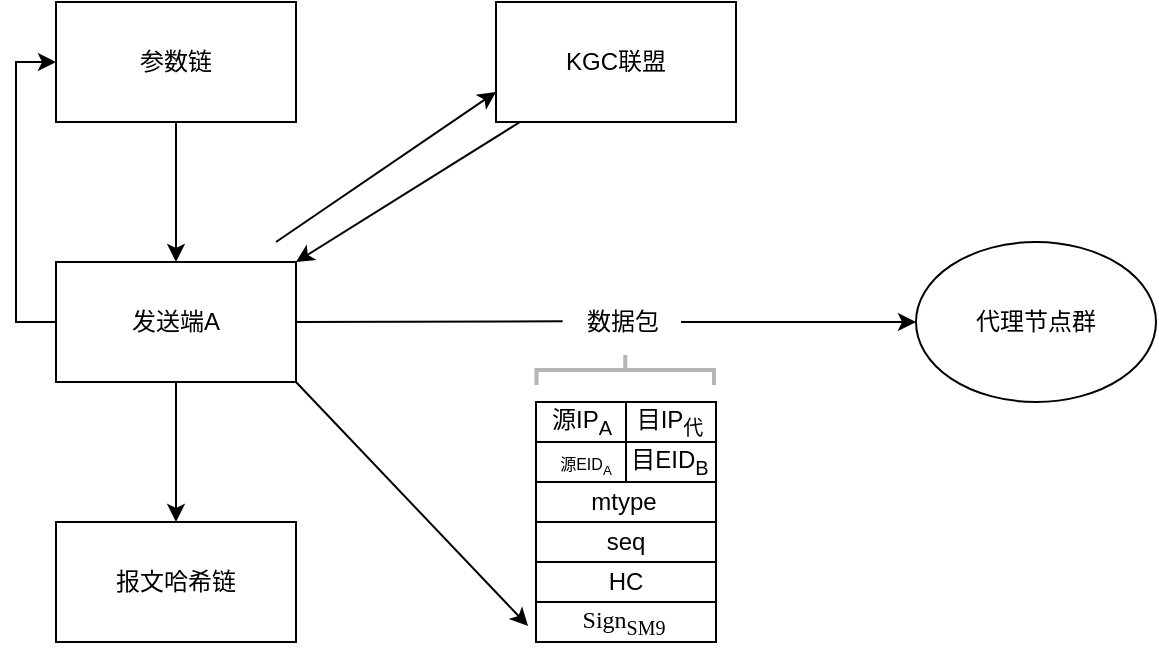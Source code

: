 <mxfile version="21.2.1" type="github">
  <diagram name="Page-1" id="D5dgvUkKzR7-VcFqEQ4X">
    <mxGraphModel dx="1404" dy="743" grid="1" gridSize="10" guides="1" tooltips="1" connect="1" arrows="1" fold="1" page="1" pageScale="1" pageWidth="827" pageHeight="1169" math="0" shadow="0">
      <root>
        <mxCell id="0" />
        <mxCell id="1" parent="0" />
        <mxCell id="ULDJsRsu58QlgKpy-951-35" style="edgeStyle=orthogonalEdgeStyle;rounded=0;orthogonalLoop=1;jettySize=auto;html=1;entryX=0.5;entryY=0;entryDx=0;entryDy=0;" parent="1" source="KolG5tJkYt8HIv08mZqC-1" target="KolG5tJkYt8HIv08mZqC-2" edge="1">
          <mxGeometry relative="1" as="geometry" />
        </mxCell>
        <mxCell id="KolG5tJkYt8HIv08mZqC-1" value="参数链" style="rounded=0;whiteSpace=wrap;html=1;" parent="1" vertex="1">
          <mxGeometry x="100" y="140" width="120" height="60" as="geometry" />
        </mxCell>
        <mxCell id="ULDJsRsu58QlgKpy-951-36" style="edgeStyle=orthogonalEdgeStyle;rounded=0;orthogonalLoop=1;jettySize=auto;html=1;entryX=0.5;entryY=0;entryDx=0;entryDy=0;" parent="1" source="KolG5tJkYt8HIv08mZqC-2" target="KolG5tJkYt8HIv08mZqC-3" edge="1">
          <mxGeometry relative="1" as="geometry" />
        </mxCell>
        <mxCell id="ULDJsRsu58QlgKpy-951-37" style="edgeStyle=orthogonalEdgeStyle;rounded=0;orthogonalLoop=1;jettySize=auto;html=1;entryX=0;entryY=0.5;entryDx=0;entryDy=0;" parent="1" source="KolG5tJkYt8HIv08mZqC-2" target="KolG5tJkYt8HIv08mZqC-1" edge="1">
          <mxGeometry relative="1" as="geometry">
            <mxPoint x="80" y="160" as="targetPoint" />
            <Array as="points">
              <mxPoint x="80" y="300" />
              <mxPoint x="80" y="170" />
            </Array>
          </mxGeometry>
        </mxCell>
        <mxCell id="KolG5tJkYt8HIv08mZqC-2" value="发送端A" style="rounded=0;whiteSpace=wrap;html=1;" parent="1" vertex="1">
          <mxGeometry x="100" y="270" width="120" height="60" as="geometry" />
        </mxCell>
        <mxCell id="KolG5tJkYt8HIv08mZqC-3" value="报文哈希链" style="rounded=0;whiteSpace=wrap;html=1;" parent="1" vertex="1">
          <mxGeometry x="100" y="400" width="120" height="60" as="geometry" />
        </mxCell>
        <mxCell id="KolG5tJkYt8HIv08mZqC-4" value="KGC联盟" style="rounded=0;whiteSpace=wrap;html=1;" parent="1" vertex="1">
          <mxGeometry x="320" y="140" width="120" height="60" as="geometry" />
        </mxCell>
        <mxCell id="KolG5tJkYt8HIv08mZqC-5" value="代理节点群" style="ellipse;whiteSpace=wrap;html=1;" parent="1" vertex="1">
          <mxGeometry x="530" y="260" width="120" height="80" as="geometry" />
        </mxCell>
        <mxCell id="KolG5tJkYt8HIv08mZqC-6" style="edgeStyle=orthogonalEdgeStyle;rounded=0;orthogonalLoop=1;jettySize=auto;html=1;entryX=0;entryY=0.5;entryDx=0;entryDy=0;" parent="1" source="KolG5tJkYt8HIv08mZqC-7" target="KolG5tJkYt8HIv08mZqC-5" edge="1">
          <mxGeometry relative="1" as="geometry">
            <mxPoint x="430" y="300" as="sourcePoint" />
            <Array as="points" />
          </mxGeometry>
        </mxCell>
        <mxCell id="KolG5tJkYt8HIv08mZqC-7" value="数据包" style="text;html=1;align=center;verticalAlign=middle;resizable=0;points=[];autosize=1;strokeColor=none;fillColor=none;" parent="1" vertex="1">
          <mxGeometry x="352.5" y="285" width="60" height="30" as="geometry" />
        </mxCell>
        <mxCell id="KolG5tJkYt8HIv08mZqC-10" value="" style="strokeWidth=2;html=1;shape=mxgraph.flowchart.annotation_2;align=left;labelPosition=right;pointerEvents=1;rotation=90;fillColor=#F5F5F5;strokeColor=#B5B5B5;" parent="1" vertex="1">
          <mxGeometry x="377.13" y="279.63" width="15" height="88.75" as="geometry" />
        </mxCell>
        <mxCell id="KolG5tJkYt8HIv08mZqC-12" value="" style="endArrow=classic;html=1;rounded=0;entryX=0;entryY=0.75;entryDx=0;entryDy=0;" parent="1" target="KolG5tJkYt8HIv08mZqC-4" edge="1">
          <mxGeometry width="50" height="50" relative="1" as="geometry">
            <mxPoint x="210" y="260" as="sourcePoint" />
            <mxPoint x="260" y="210" as="targetPoint" />
          </mxGeometry>
        </mxCell>
        <mxCell id="KolG5tJkYt8HIv08mZqC-13" value="" style="endArrow=classic;html=1;rounded=0;entryX=1;entryY=0;entryDx=0;entryDy=0;" parent="1" source="KolG5tJkYt8HIv08mZqC-4" target="KolG5tJkYt8HIv08mZqC-2" edge="1">
          <mxGeometry width="50" height="50" relative="1" as="geometry">
            <mxPoint x="290" y="270" as="sourcePoint" />
            <mxPoint x="340" y="220" as="targetPoint" />
          </mxGeometry>
        </mxCell>
        <mxCell id="KolG5tJkYt8HIv08mZqC-16" value="" style="endArrow=none;html=1;rounded=0;entryX=0.014;entryY=0.489;entryDx=0;entryDy=0;entryPerimeter=0;exitX=1;exitY=0.5;exitDx=0;exitDy=0;" parent="1" source="KolG5tJkYt8HIv08mZqC-2" target="KolG5tJkYt8HIv08mZqC-7" edge="1">
          <mxGeometry width="50" height="50" relative="1" as="geometry">
            <mxPoint x="240" y="330" as="sourcePoint" />
            <mxPoint x="290" y="280" as="targetPoint" />
          </mxGeometry>
        </mxCell>
        <mxCell id="ULDJsRsu58QlgKpy-951-23" value="&lt;font style=&quot;font-size: 6px;&quot;&gt;源EID&lt;/font&gt;" style="verticalLabelPosition=bottom;verticalAlign=top;html=1;shape=mxgraph.basic.rect;fillColor2=none;strokeWidth=1;size=20;indent=5;" parent="1" vertex="1">
          <mxGeometry x="340" y="340" width="45" height="20" as="geometry" />
        </mxCell>
        <mxCell id="ULDJsRsu58QlgKpy-951-24" value="" style="verticalLabelPosition=bottom;verticalAlign=top;html=1;shape=mxgraph.basic.rect;fillColor2=none;strokeWidth=1;size=20;indent=5;" parent="1" vertex="1">
          <mxGeometry x="385" y="340" width="45" height="20" as="geometry" />
        </mxCell>
        <mxCell id="ULDJsRsu58QlgKpy-951-25" value="" style="verticalLabelPosition=bottom;verticalAlign=top;html=1;shape=mxgraph.basic.rect;fillColor2=none;strokeWidth=1;size=20;indent=5;" parent="1" vertex="1">
          <mxGeometry x="340" y="360" width="45" height="20" as="geometry" />
        </mxCell>
        <mxCell id="ULDJsRsu58QlgKpy-951-26" value="" style="verticalLabelPosition=bottom;verticalAlign=top;html=1;shape=mxgraph.basic.rect;fillColor2=none;strokeWidth=1;size=20;indent=5;" parent="1" vertex="1">
          <mxGeometry x="385" y="360" width="45" height="20" as="geometry" />
        </mxCell>
        <mxCell id="ULDJsRsu58QlgKpy-951-27" value="" style="verticalLabelPosition=bottom;verticalAlign=top;html=1;shape=mxgraph.basic.rect;fillColor2=none;strokeWidth=1;size=20;indent=5;" parent="1" vertex="1">
          <mxGeometry x="340" y="380" width="90" height="20" as="geometry" />
        </mxCell>
        <mxCell id="ULDJsRsu58QlgKpy-951-31" value="" style="verticalLabelPosition=bottom;verticalAlign=top;html=1;shape=mxgraph.basic.rect;fillColor2=none;strokeWidth=1;size=20;indent=5;" parent="1" vertex="1">
          <mxGeometry x="340" y="400" width="90" height="20" as="geometry" />
        </mxCell>
        <mxCell id="ULDJsRsu58QlgKpy-951-32" value="" style="verticalLabelPosition=bottom;verticalAlign=top;html=1;shape=mxgraph.basic.rect;fillColor2=none;strokeWidth=1;size=20;indent=5;" parent="1" vertex="1">
          <mxGeometry x="340" y="420" width="90" height="20" as="geometry" />
        </mxCell>
        <mxCell id="ULDJsRsu58QlgKpy-951-33" value="" style="verticalLabelPosition=bottom;verticalAlign=top;html=1;shape=mxgraph.basic.rect;fillColor2=none;strokeWidth=1;size=20;indent=5;" parent="1" vertex="1">
          <mxGeometry x="340" y="440" width="90" height="20" as="geometry" />
        </mxCell>
        <mxCell id="ULDJsRsu58QlgKpy-951-34" value="" style="endArrow=classic;html=1;rounded=0;entryX=-0.044;entryY=0.6;entryDx=0;entryDy=0;entryPerimeter=0;exitX=1;exitY=1;exitDx=0;exitDy=0;" parent="1" source="KolG5tJkYt8HIv08mZqC-2" target="ULDJsRsu58QlgKpy-951-33" edge="1">
          <mxGeometry width="50" height="50" relative="1" as="geometry">
            <mxPoint x="260" y="360" as="sourcePoint" />
            <mxPoint x="310" y="310" as="targetPoint" />
          </mxGeometry>
        </mxCell>
        <mxCell id="ULDJsRsu58QlgKpy-951-39" value="源IP&lt;sub&gt;A&lt;/sub&gt;" style="text;html=1;strokeColor=none;fillColor=none;align=center;verticalAlign=middle;whiteSpace=wrap;rounded=0;" parent="1" vertex="1">
          <mxGeometry x="332.5" y="335" width="60" height="30" as="geometry" />
        </mxCell>
        <mxCell id="ULDJsRsu58QlgKpy-951-40" value="目IP&lt;sub&gt;&lt;font style=&quot;font-size: 10px;&quot;&gt;代&lt;/font&gt;&lt;/sub&gt;" style="text;html=1;strokeColor=none;fillColor=none;align=center;verticalAlign=middle;whiteSpace=wrap;rounded=0;" parent="1" vertex="1">
          <mxGeometry x="377.13" y="335" width="60" height="30" as="geometry" />
        </mxCell>
        <mxCell id="ULDJsRsu58QlgKpy-951-41" value="&lt;font style=&quot;font-size: 8px;&quot;&gt;&lt;font style=&quot;&quot;&gt;源EID&lt;/font&gt;&lt;sub&gt;A&lt;/sub&gt;&lt;/font&gt;" style="text;html=1;strokeColor=none;fillColor=none;align=center;verticalAlign=middle;whiteSpace=wrap;rounded=0;" parent="1" vertex="1">
          <mxGeometry x="320" y="350.18" width="90" height="39.63" as="geometry" />
        </mxCell>
        <mxCell id="ULDJsRsu58QlgKpy-951-42" value="目EID&lt;sub&gt;B&lt;/sub&gt;" style="text;html=1;strokeColor=none;fillColor=none;align=center;verticalAlign=middle;whiteSpace=wrap;rounded=0;" parent="1" vertex="1">
          <mxGeometry x="377.13" y="355" width="60" height="30" as="geometry" />
        </mxCell>
        <mxCell id="ULDJsRsu58QlgKpy-951-43" value="mtype" style="text;html=1;strokeColor=none;fillColor=none;align=center;verticalAlign=middle;whiteSpace=wrap;rounded=0;" parent="1" vertex="1">
          <mxGeometry x="354" y="375" width="60" height="30" as="geometry" />
        </mxCell>
        <mxCell id="ULDJsRsu58QlgKpy-951-44" value="seq" style="text;html=1;strokeColor=none;fillColor=none;align=center;verticalAlign=middle;whiteSpace=wrap;rounded=0;" parent="1" vertex="1">
          <mxGeometry x="355" y="395" width="60" height="30" as="geometry" />
        </mxCell>
        <mxCell id="ULDJsRsu58QlgKpy-951-45" value="HC" style="text;html=1;strokeColor=none;fillColor=none;align=center;verticalAlign=middle;whiteSpace=wrap;rounded=0;" parent="1" vertex="1">
          <mxGeometry x="355" y="415" width="60" height="30" as="geometry" />
        </mxCell>
        <mxCell id="ULDJsRsu58QlgKpy-951-46" value="&lt;font face=&quot;Times New Roman&quot;&gt;Sign&lt;sub&gt;SM9&lt;/sub&gt;&lt;/font&gt;" style="text;html=1;strokeColor=none;fillColor=none;align=center;verticalAlign=middle;whiteSpace=wrap;rounded=0;" parent="1" vertex="1">
          <mxGeometry x="354" y="435" width="60" height="30" as="geometry" />
        </mxCell>
      </root>
    </mxGraphModel>
  </diagram>
</mxfile>
